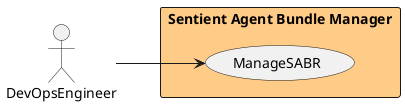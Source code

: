 @startuml

left to right direction
Actor "DevOpsEngineer" as DevOpsEngineer


rectangle "Sentient Agent Bundle Manager" #ffcc88 {
usecase "ManageSABR" as ManageSABR
    DevOpsEngineer --> ManageSABR
    }


@enduml
